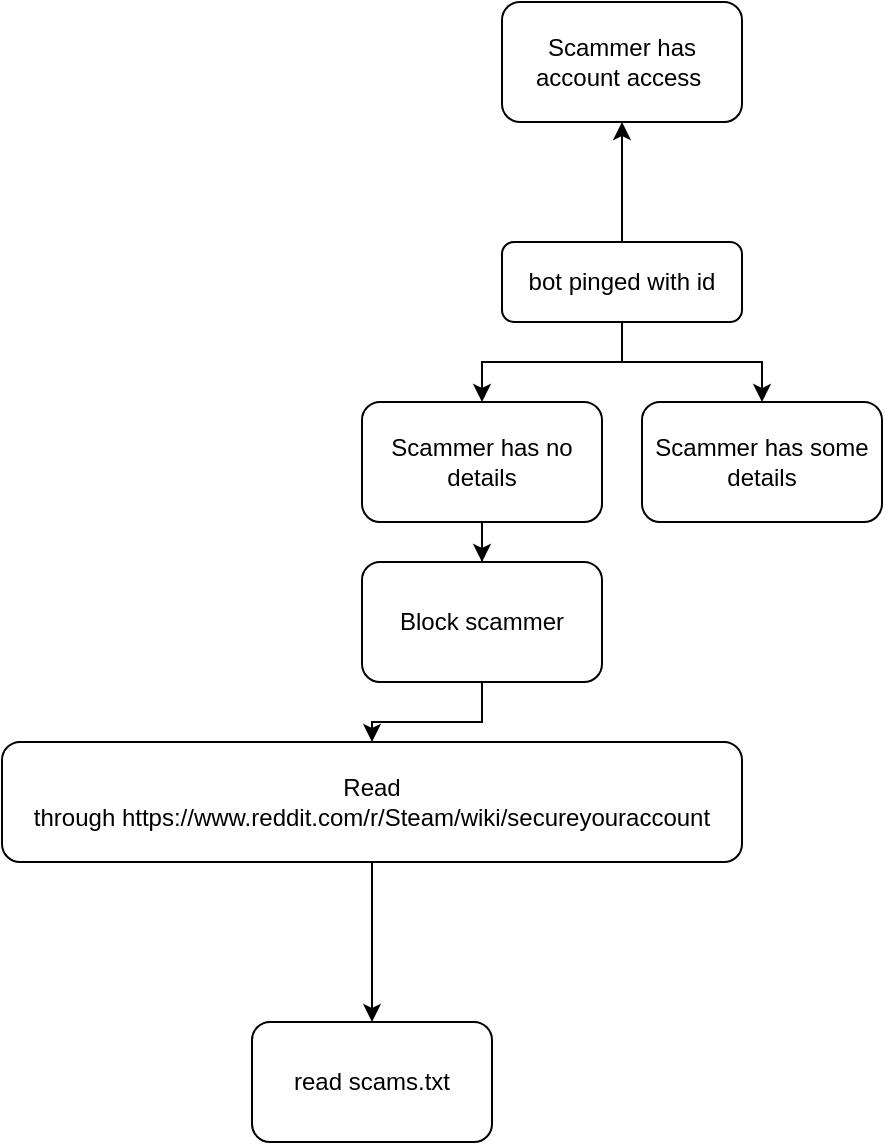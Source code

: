 <mxfile version="14.1.1" type="github">
  <diagram id="C5RBs43oDa-KdzZeNtuy" name="Page-1">
    <mxGraphModel dx="1004" dy="564" grid="1" gridSize="10" guides="1" tooltips="1" connect="1" arrows="1" fold="1" page="1" pageScale="1" pageWidth="827" pageHeight="1169" math="0" shadow="0">
      <root>
        <mxCell id="WIyWlLk6GJQsqaUBKTNV-0" />
        <mxCell id="WIyWlLk6GJQsqaUBKTNV-1" parent="WIyWlLk6GJQsqaUBKTNV-0" />
        <mxCell id="Akl_5bdxyRWiEKbB5AHo-2" value="" style="edgeStyle=orthogonalEdgeStyle;rounded=0;orthogonalLoop=1;jettySize=auto;html=1;" edge="1" parent="WIyWlLk6GJQsqaUBKTNV-1" source="WIyWlLk6GJQsqaUBKTNV-3" target="Akl_5bdxyRWiEKbB5AHo-1">
          <mxGeometry relative="1" as="geometry" />
        </mxCell>
        <mxCell id="Akl_5bdxyRWiEKbB5AHo-4" value="" style="edgeStyle=orthogonalEdgeStyle;rounded=0;orthogonalLoop=1;jettySize=auto;html=1;" edge="1" parent="WIyWlLk6GJQsqaUBKTNV-1" source="WIyWlLk6GJQsqaUBKTNV-3" target="Akl_5bdxyRWiEKbB5AHo-3">
          <mxGeometry relative="1" as="geometry" />
        </mxCell>
        <mxCell id="Akl_5bdxyRWiEKbB5AHo-6" value="" style="edgeStyle=orthogonalEdgeStyle;rounded=0;orthogonalLoop=1;jettySize=auto;html=1;" edge="1" parent="WIyWlLk6GJQsqaUBKTNV-1" source="WIyWlLk6GJQsqaUBKTNV-3" target="Akl_5bdxyRWiEKbB5AHo-5">
          <mxGeometry relative="1" as="geometry" />
        </mxCell>
        <mxCell id="WIyWlLk6GJQsqaUBKTNV-3" value="bot pinged with id" style="rounded=1;whiteSpace=wrap;html=1;fontSize=12;glass=0;strokeWidth=1;shadow=0;" parent="WIyWlLk6GJQsqaUBKTNV-1" vertex="1">
          <mxGeometry x="260" y="150" width="120" height="40" as="geometry" />
        </mxCell>
        <mxCell id="Akl_5bdxyRWiEKbB5AHo-1" value="Scammer has account access&amp;nbsp;" style="whiteSpace=wrap;html=1;rounded=1;shadow=0;strokeWidth=1;glass=0;" vertex="1" parent="WIyWlLk6GJQsqaUBKTNV-1">
          <mxGeometry x="260" y="30" width="120" height="60" as="geometry" />
        </mxCell>
        <mxCell id="Akl_5bdxyRWiEKbB5AHo-3" value="Scammer has some details" style="whiteSpace=wrap;html=1;rounded=1;shadow=0;strokeWidth=1;glass=0;" vertex="1" parent="WIyWlLk6GJQsqaUBKTNV-1">
          <mxGeometry x="330" y="230" width="120" height="60" as="geometry" />
        </mxCell>
        <mxCell id="Akl_5bdxyRWiEKbB5AHo-8" value="" style="edgeStyle=orthogonalEdgeStyle;rounded=0;orthogonalLoop=1;jettySize=auto;html=1;" edge="1" parent="WIyWlLk6GJQsqaUBKTNV-1" source="Akl_5bdxyRWiEKbB5AHo-5" target="Akl_5bdxyRWiEKbB5AHo-7">
          <mxGeometry relative="1" as="geometry" />
        </mxCell>
        <mxCell id="Akl_5bdxyRWiEKbB5AHo-5" value="Scammer has no details" style="whiteSpace=wrap;html=1;rounded=1;shadow=0;strokeWidth=1;glass=0;" vertex="1" parent="WIyWlLk6GJQsqaUBKTNV-1">
          <mxGeometry x="190" y="230" width="120" height="60" as="geometry" />
        </mxCell>
        <mxCell id="Akl_5bdxyRWiEKbB5AHo-10" value="" style="edgeStyle=orthogonalEdgeStyle;rounded=0;orthogonalLoop=1;jettySize=auto;html=1;" edge="1" parent="WIyWlLk6GJQsqaUBKTNV-1" source="Akl_5bdxyRWiEKbB5AHo-7" target="Akl_5bdxyRWiEKbB5AHo-9">
          <mxGeometry relative="1" as="geometry" />
        </mxCell>
        <mxCell id="Akl_5bdxyRWiEKbB5AHo-7" value="Block scammer" style="whiteSpace=wrap;html=1;rounded=1;shadow=0;strokeWidth=1;glass=0;" vertex="1" parent="WIyWlLk6GJQsqaUBKTNV-1">
          <mxGeometry x="190" y="310" width="120" height="60" as="geometry" />
        </mxCell>
        <mxCell id="Akl_5bdxyRWiEKbB5AHo-12" value="" style="edgeStyle=orthogonalEdgeStyle;rounded=0;orthogonalLoop=1;jettySize=auto;html=1;" edge="1" parent="WIyWlLk6GJQsqaUBKTNV-1" source="Akl_5bdxyRWiEKbB5AHo-9" target="Akl_5bdxyRWiEKbB5AHo-11">
          <mxGeometry relative="1" as="geometry" />
        </mxCell>
        <mxCell id="Akl_5bdxyRWiEKbB5AHo-9" value="Read through&amp;nbsp;https://www.reddit.com/r/Steam/wiki/secureyouraccount" style="whiteSpace=wrap;html=1;rounded=1;shadow=0;strokeWidth=1;glass=0;" vertex="1" parent="WIyWlLk6GJQsqaUBKTNV-1">
          <mxGeometry x="10" y="400" width="370" height="60" as="geometry" />
        </mxCell>
        <mxCell id="Akl_5bdxyRWiEKbB5AHo-11" value="read scams.txt" style="whiteSpace=wrap;html=1;rounded=1;shadow=0;strokeWidth=1;glass=0;" vertex="1" parent="WIyWlLk6GJQsqaUBKTNV-1">
          <mxGeometry x="135" y="540" width="120" height="60" as="geometry" />
        </mxCell>
      </root>
    </mxGraphModel>
  </diagram>
</mxfile>
